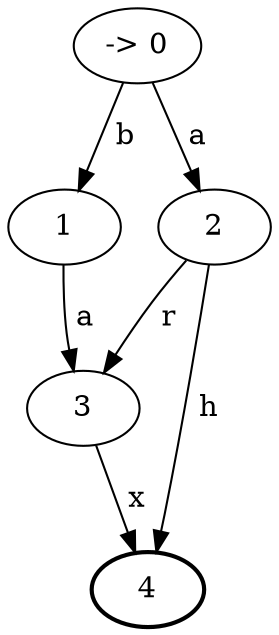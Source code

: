 digraph Automaton {
	0 [label="-> 0"]
	node [style=solid]
	1
	node [style=solid]
	2
	node [style=solid]
	3
	node [style=solid]
	node [style=bold]
	4
	node [style=solid]
	2 -> 4 [label=" h "]
	1 -> 3 [label=" a "]
	0 -> 2 [label=" a "]
	3 -> 4 [label=" x "]
	0 -> 1 [label=" b "]
	2 -> 3 [label=" r "]
}
